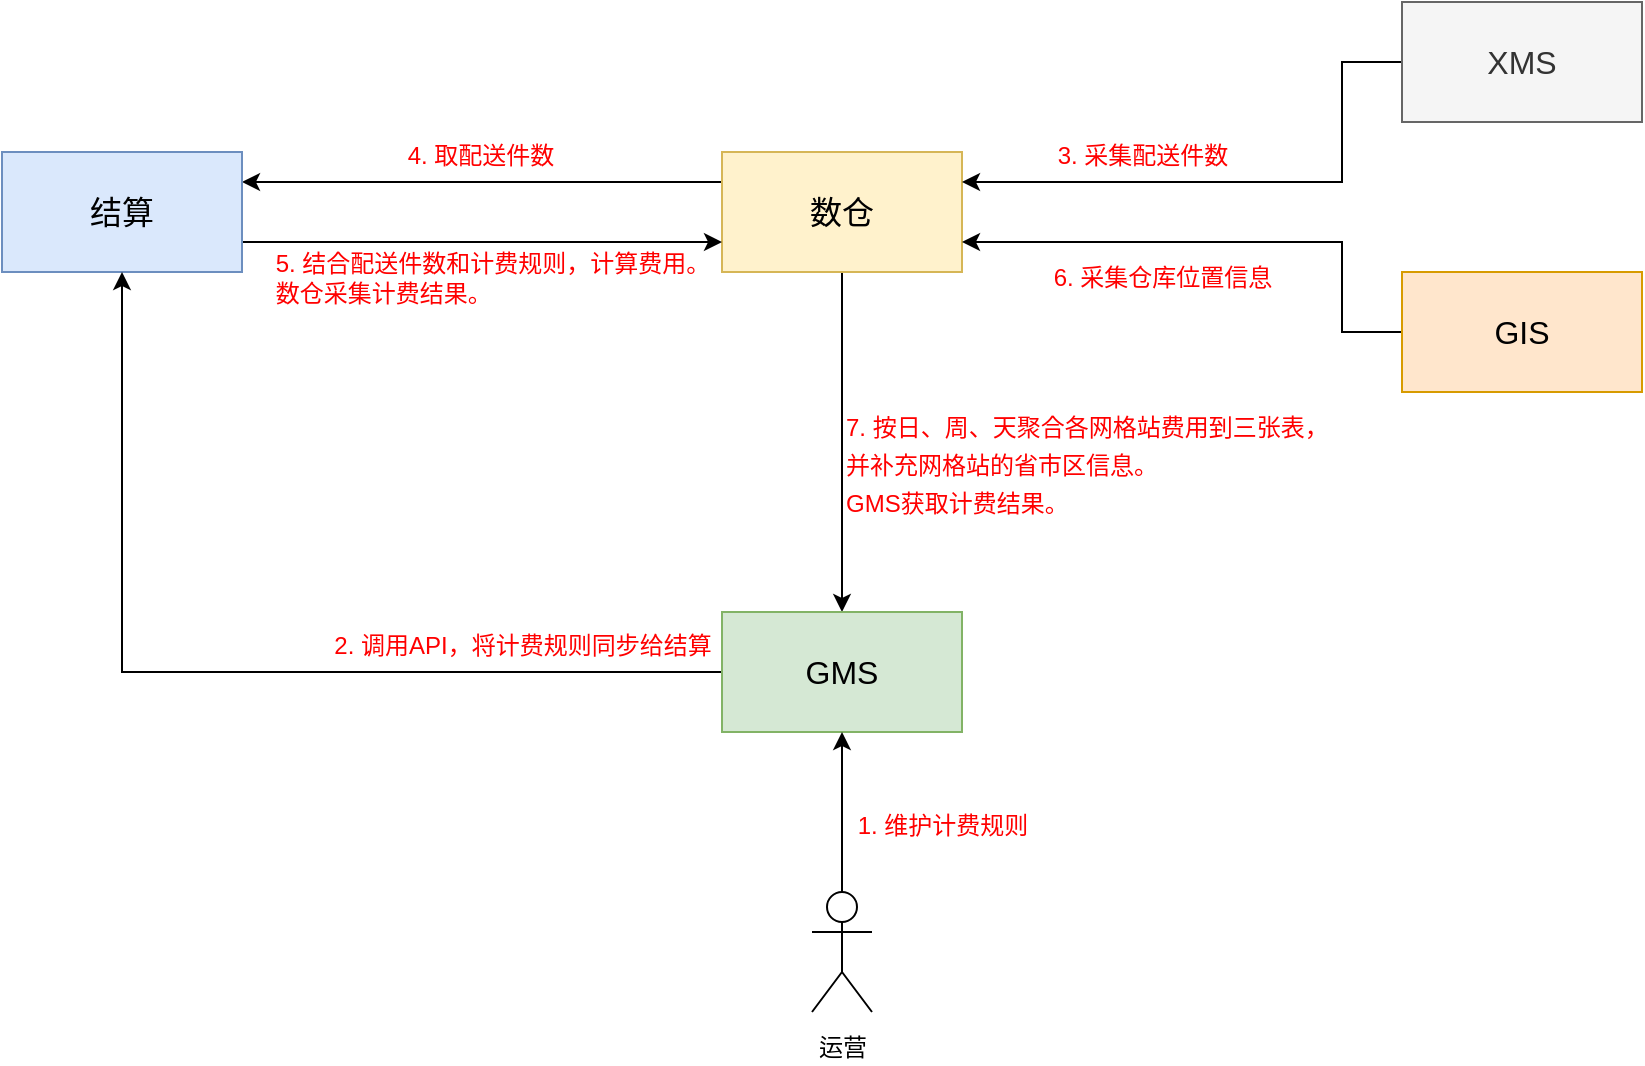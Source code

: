 <mxfile version="14.2.3" type="github">
  <diagram id="Uc_BiRIlxoFD8BJy13uh" name="Page-1">
    <mxGraphModel dx="786" dy="514" grid="1" gridSize="10" guides="1" tooltips="1" connect="1" arrows="1" fold="1" page="1" pageScale="1" pageWidth="827" pageHeight="1169" math="0" shadow="0">
      <root>
        <mxCell id="0" />
        <mxCell id="1" parent="0" />
        <mxCell id="pjf29wRHD--lvV0CsCYC-5" style="edgeStyle=orthogonalEdgeStyle;rounded=0;orthogonalLoop=1;jettySize=auto;html=1;exitX=0;exitY=0.25;exitDx=0;exitDy=0;fontSize=16;entryX=1;entryY=0.25;entryDx=0;entryDy=0;" edge="1" parent="1" source="pjf29wRHD--lvV0CsCYC-3" target="pjf29wRHD--lvV0CsCYC-8">
          <mxGeometry relative="1" as="geometry">
            <mxPoint x="470" y="240" as="targetPoint" />
          </mxGeometry>
        </mxCell>
        <mxCell id="pjf29wRHD--lvV0CsCYC-23" style="edgeStyle=orthogonalEdgeStyle;rounded=0;orthogonalLoop=1;jettySize=auto;html=1;exitX=0.5;exitY=1;exitDx=0;exitDy=0;entryX=0.5;entryY=0;entryDx=0;entryDy=0;fontSize=16;fontColor=#FF0000;" edge="1" parent="1" source="pjf29wRHD--lvV0CsCYC-3" target="pjf29wRHD--lvV0CsCYC-9">
          <mxGeometry relative="1" as="geometry" />
        </mxCell>
        <mxCell id="pjf29wRHD--lvV0CsCYC-3" value="数仓" style="rounded=0;whiteSpace=wrap;html=1;fontSize=16;fillColor=#fff2cc;strokeColor=#d6b656;" vertex="1" parent="1">
          <mxGeometry x="580" y="210" width="120" height="60" as="geometry" />
        </mxCell>
        <mxCell id="pjf29wRHD--lvV0CsCYC-7" style="edgeStyle=orthogonalEdgeStyle;rounded=0;orthogonalLoop=1;jettySize=auto;html=1;exitX=0;exitY=0.5;exitDx=0;exitDy=0;entryX=1;entryY=0.25;entryDx=0;entryDy=0;fontSize=16;" edge="1" parent="1" source="pjf29wRHD--lvV0CsCYC-6" target="pjf29wRHD--lvV0CsCYC-3">
          <mxGeometry relative="1" as="geometry">
            <Array as="points">
              <mxPoint x="890" y="165" />
              <mxPoint x="890" y="225" />
            </Array>
          </mxGeometry>
        </mxCell>
        <mxCell id="pjf29wRHD--lvV0CsCYC-6" value="XMS" style="rounded=0;whiteSpace=wrap;html=1;fontSize=16;fillColor=#f5f5f5;strokeColor=#666666;fontColor=#333333;" vertex="1" parent="1">
          <mxGeometry x="920" y="135" width="120" height="60" as="geometry" />
        </mxCell>
        <mxCell id="pjf29wRHD--lvV0CsCYC-18" style="edgeStyle=orthogonalEdgeStyle;rounded=0;orthogonalLoop=1;jettySize=auto;html=1;exitX=1;exitY=0.75;exitDx=0;exitDy=0;entryX=0;entryY=0.75;entryDx=0;entryDy=0;fontSize=16;fontColor=#FF0000;" edge="1" parent="1" source="pjf29wRHD--lvV0CsCYC-8" target="pjf29wRHD--lvV0CsCYC-3">
          <mxGeometry relative="1" as="geometry" />
        </mxCell>
        <mxCell id="pjf29wRHD--lvV0CsCYC-8" value="结算" style="rounded=0;whiteSpace=wrap;html=1;fontSize=16;fillColor=#dae8fc;strokeColor=#6c8ebf;" vertex="1" parent="1">
          <mxGeometry x="220" y="210" width="120" height="60" as="geometry" />
        </mxCell>
        <mxCell id="pjf29wRHD--lvV0CsCYC-12" style="edgeStyle=orthogonalEdgeStyle;rounded=0;orthogonalLoop=1;jettySize=auto;html=1;exitX=0;exitY=0.5;exitDx=0;exitDy=0;entryX=0.5;entryY=1;entryDx=0;entryDy=0;fontSize=16;" edge="1" parent="1" source="pjf29wRHD--lvV0CsCYC-9" target="pjf29wRHD--lvV0CsCYC-8">
          <mxGeometry relative="1" as="geometry" />
        </mxCell>
        <mxCell id="pjf29wRHD--lvV0CsCYC-9" value="GMS" style="rounded=0;whiteSpace=wrap;html=1;fontSize=16;fillColor=#d5e8d4;strokeColor=#82b366;" vertex="1" parent="1">
          <mxGeometry x="580" y="440" width="120" height="60" as="geometry" />
        </mxCell>
        <mxCell id="pjf29wRHD--lvV0CsCYC-11" value="&lt;font style=&quot;font-size: 12px&quot;&gt;3. 采集配送件数&lt;/font&gt;" style="text;html=1;align=center;verticalAlign=middle;resizable=0;points=[];autosize=1;fontSize=16;fontColor=#FF0000;" vertex="1" parent="1">
          <mxGeometry x="740" y="195" width="100" height="30" as="geometry" />
        </mxCell>
        <mxCell id="pjf29wRHD--lvV0CsCYC-13" value="&lt;span style=&quot;font-size: 12px&quot;&gt;2. 调用API，将计费规则同步给结算&lt;/span&gt;" style="text;html=1;align=center;verticalAlign=middle;resizable=0;points=[];autosize=1;fontSize=16;fontColor=#FF0000;" vertex="1" parent="1">
          <mxGeometry x="380" y="440" width="200" height="30" as="geometry" />
        </mxCell>
        <mxCell id="pjf29wRHD--lvV0CsCYC-15" style="edgeStyle=orthogonalEdgeStyle;rounded=0;orthogonalLoop=1;jettySize=auto;html=1;exitX=0.5;exitY=0;exitDx=0;exitDy=0;exitPerimeter=0;entryX=0.5;entryY=1;entryDx=0;entryDy=0;fontSize=16;" edge="1" parent="1" source="pjf29wRHD--lvV0CsCYC-14" target="pjf29wRHD--lvV0CsCYC-9">
          <mxGeometry relative="1" as="geometry" />
        </mxCell>
        <mxCell id="pjf29wRHD--lvV0CsCYC-14" value="&lt;font style=&quot;font-size: 12px&quot;&gt;运营&lt;/font&gt;" style="shape=umlActor;verticalLabelPosition=bottom;verticalAlign=top;html=1;outlineConnect=0;fontSize=16;" vertex="1" parent="1">
          <mxGeometry x="625" y="580" width="30" height="60" as="geometry" />
        </mxCell>
        <mxCell id="pjf29wRHD--lvV0CsCYC-16" value="&lt;font style=&quot;font-size: 12px&quot;&gt;1. 维护计费规则&lt;/font&gt;" style="text;html=1;align=center;verticalAlign=middle;resizable=0;points=[];autosize=1;fontSize=16;fontColor=#FF0000;" vertex="1" parent="1">
          <mxGeometry x="640" y="530" width="100" height="30" as="geometry" />
        </mxCell>
        <mxCell id="pjf29wRHD--lvV0CsCYC-17" value="&lt;font style=&quot;font-size: 12px&quot;&gt;4. 取配送件数&lt;/font&gt;" style="text;html=1;align=center;verticalAlign=middle;resizable=0;points=[];autosize=1;fontSize=16;fontColor=#FF0000;" vertex="1" parent="1">
          <mxGeometry x="413.5" y="195" width="90" height="30" as="geometry" />
        </mxCell>
        <mxCell id="pjf29wRHD--lvV0CsCYC-19" value="&lt;font style=&quot;font-size: 12px&quot;&gt;5. 结合配送件数和计费规则，计算费用。&lt;br&gt;&lt;div style=&quot;text-align: left&quot;&gt;&lt;span&gt;数仓采集计费结果。&lt;/span&gt;&lt;/div&gt;&lt;/font&gt;" style="text;html=1;align=center;verticalAlign=middle;resizable=0;points=[];autosize=1;fontSize=16;fontColor=#FF0000;" vertex="1" parent="1">
          <mxGeometry x="350" y="251" width="230" height="40" as="geometry" />
        </mxCell>
        <mxCell id="pjf29wRHD--lvV0CsCYC-21" style="edgeStyle=orthogonalEdgeStyle;rounded=0;orthogonalLoop=1;jettySize=auto;html=1;exitX=0;exitY=0.5;exitDx=0;exitDy=0;entryX=1;entryY=0.75;entryDx=0;entryDy=0;fontSize=16;fontColor=#FF0000;" edge="1" parent="1" source="pjf29wRHD--lvV0CsCYC-20" target="pjf29wRHD--lvV0CsCYC-3">
          <mxGeometry relative="1" as="geometry">
            <Array as="points">
              <mxPoint x="890" y="300" />
              <mxPoint x="890" y="255" />
            </Array>
          </mxGeometry>
        </mxCell>
        <mxCell id="pjf29wRHD--lvV0CsCYC-20" value="GIS" style="rounded=0;whiteSpace=wrap;html=1;fontSize=16;fillColor=#ffe6cc;strokeColor=#d79b00;" vertex="1" parent="1">
          <mxGeometry x="920" y="270" width="120" height="60" as="geometry" />
        </mxCell>
        <mxCell id="pjf29wRHD--lvV0CsCYC-22" value="&lt;font style=&quot;font-size: 12px&quot;&gt;6. 采集仓库位置信息&lt;/font&gt;" style="text;html=1;align=center;verticalAlign=middle;resizable=0;points=[];autosize=1;fontSize=16;fontColor=#FF0000;" vertex="1" parent="1">
          <mxGeometry x="740" y="256" width="120" height="30" as="geometry" />
        </mxCell>
        <mxCell id="pjf29wRHD--lvV0CsCYC-24" value="&lt;font style=&quot;font-size: 12px&quot;&gt;7. 按日、周、天聚合各网格站费用到三张表，&lt;br&gt;并补充网格站的省市区信息。&lt;br&gt;GMS获取计费结果。&lt;br&gt;&lt;/font&gt;" style="text;html=1;align=left;verticalAlign=middle;resizable=0;points=[];autosize=1;fontSize=16;fontColor=#FF0000;" vertex="1" parent="1">
          <mxGeometry x="640" y="330" width="260" height="70" as="geometry" />
        </mxCell>
      </root>
    </mxGraphModel>
  </diagram>
</mxfile>
